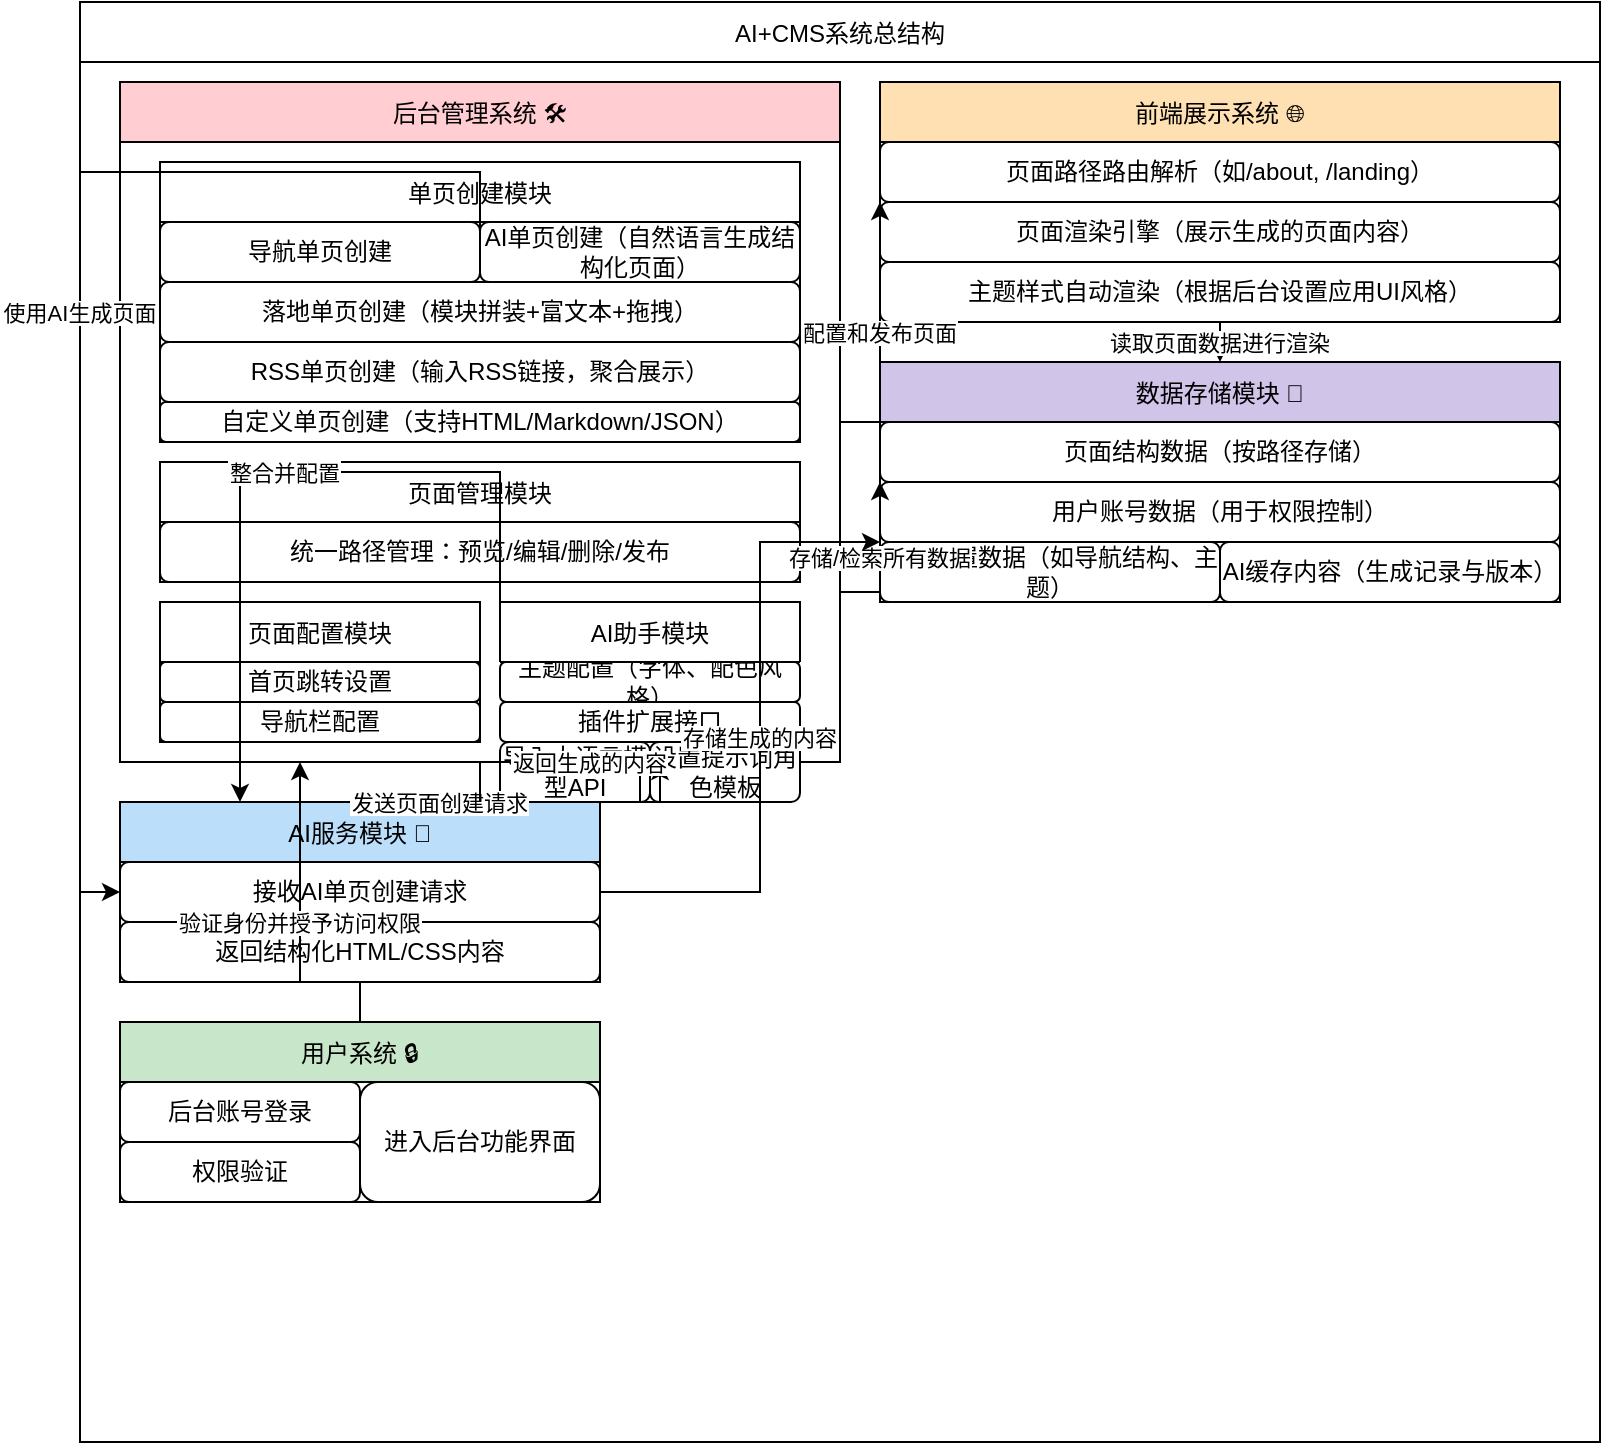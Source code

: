 <mxfile version="21.4.0" type="device">
  <diagram id="ai-cms-system-architecture" name="AI+CMS系统结构图">
    <mxGraphModel dx="1422" dy="762" grid="1" gridSize="10" guides="1" tooltips="1" connect="1" arrows="1" fold="1" page="1" pageScale="1" pageWidth="850" pageHeight="1100" math="0" shadow="0">
      <root>
        <mxCell id="0"/>
        <mxCell id="1" parent="0"/>
        <!-- Main Container -->
        <mxCell id="main-container" value="AI+CMS系统总结构" style="swimlane;fontStyle=0;childLayout=stackLayout;horizontal=1;startSize=30;horizontalStack=0;resizeParent=1;resizeParentMax=0;resizeLast=0;collapsible=0;marginBottom=0;fillColor=none;" parent="1" vertex="1">
          <mxGeometry x="40" y="40" width="760" height="720" as="geometry"/>
        </mxCell>
        
        <!-- Backend Management System -->
        <mxCell id="backend" value="后台管理系统 🛠" style="swimlane;fontStyle=0;childLayout=stackLayout;horizontal=1;startSize=30;horizontalStack=0;resizeParent=1;resizeParentMax=0;resizeLast=0;collapsible=0;marginBottom=0;fillColor=#FFCDD2;" parent="1" vertex="1">
          <mxGeometry x="60" y="80" width="360" height="340" as="geometry"/>
        </mxCell>
        
        <mxCell id="page-creation" value="单页创建模块" style="swimlane;fontStyle=0;childLayout=stackLayout;horizontal=1;startSize=30;horizontalStack=0;resizeParent=1;resizeParentMax=0;resizeLast=0;collapsible=0;marginBottom=0;" parent="backend" vertex="1">
          <mxGeometry x="20" y="40" width="320" height="140" as="geometry"/>
        </mxCell>
        
        <mxCell id="nav-page" value="导航单页创建" style="rounded=1;whiteSpace=wrap;" parent="page-creation" vertex="1">
          <mxGeometry y="30" width="160" height="30" as="geometry"/>
        </mxCell>
        
        <mxCell id="landing-page" value="落地单页创建（模块拼装+富文本+拖拽）" style="rounded=1;whiteSpace=wrap;" parent="page-creation" vertex="1">
          <mxGeometry y="60" width="320" height="30" as="geometry"/>
        </mxCell>
        
        <mxCell id="rss-page" value="RSS单页创建（输入RSS链接，聚合展示）" style="rounded=1;whiteSpace=wrap;" parent="page-creation" vertex="1">
          <mxGeometry y="90" width="320" height="30" as="geometry"/>
        </mxCell>
        
        <mxCell id="ai-page" value="AI单页创建（自然语言生成结构化页面）" style="rounded=1;whiteSpace=wrap;" parent="page-creation" vertex="1">
          <mxGeometry x="160" y="30" width="160" height="30" as="geometry"/>
        </mxCell>
        
        <mxCell id="custom-page" value="自定义单页创建（支持HTML/Markdown/JSON）" style="rounded=1;whiteSpace=wrap;" parent="page-creation" vertex="1">
          <mxGeometry y="120" width="320" height="20" as="geometry"/>
        </mxCell>
        
        <!-- Page Management Module -->
        <mxCell id="page-management" value="页面管理模块" style="swimlane;fontStyle=0;childLayout=stackLayout;horizontal=1;startSize=30;horizontalStack=0;resizeParent=1;resizeParentMax=0;resizeLast=0;collapsible=0;marginBottom=0;" parent="backend" vertex="1">
          <mxGeometry x="20" y="190" width="320" height="60" as="geometry"/>
        </mxCell>
        
        <mxCell id="path-management" value="统一路径管理：预览/编辑/删除/发布" style="rounded=1;whiteSpace=wrap;" parent="page-management" vertex="1">
          <mxGeometry y="30" width="320" height="30" as="geometry"/>
        </mxCell>
        
        <!-- Page Config Module -->
        <mxCell id="page-config" value="页面配置模块" style="swimlane;fontStyle=0;childLayout=stackLayout;horizontal=1;startSize=30;horizontalStack=0;resizeParent=1;resizeParentMax=0;resizeLast=0;collapsible=0;marginBottom=0;" parent="backend" vertex="1">
          <mxGeometry x="20" y="260" width="160" height="70" as="geometry"/>
        </mxCell>
        
        <mxCell id="homepage-settings" value="首页跳转设置" style="rounded=1;whiteSpace=wrap;" parent="page-config" vertex="1">
          <mxGeometry y="30" width="160" height="20" as="geometry"/>
        </mxCell>
        
        <mxCell id="navbar-config" value="导航栏配置" style="rounded=1;whiteSpace=wrap;" parent="page-config" vertex="1">
          <mxGeometry y="50" width="160" height="20" as="geometry"/>
        </mxCell>
        
        <mxCell id="theme-config" value="主题配置（字体、配色风格）" style="rounded=1;whiteSpace=wrap;" parent="backend" vertex="1">
          <mxGeometry x="190" y="290" width="150" height="20" as="geometry"/>
        </mxCell>
        
        <mxCell id="plugin-interface" value="插件扩展接口" style="rounded=1;whiteSpace=wrap;" parent="backend" vertex="1">
          <mxGeometry x="190" y="310" width="150" height="20" as="geometry"/>
        </mxCell>
        
        <!-- AI Assistant Module -->
        <mxCell id="ai-assistant" value="AI助手模块" style="swimlane;fontStyle=0;childLayout=stackLayout;horizontal=1;startSize=30;horizontalStack=0;resizeParent=1;resizeParentMax=0;resizeLast=0;collapsible=0;marginBottom=0;" parent="backend" vertex="1">
          <mxGeometry x="190" y="260" width="150" height="30" as="geometry"/>
        </mxCell>
        
        <mxCell id="llm-api" value="导入大语言模型API" style="rounded=1;whiteSpace=wrap;" parent="backend" vertex="1">
          <mxGeometry x="190" y="330" width="75" height="30" as="geometry"/>
        </mxCell>
        
        <mxCell id="prompt-template" value="设置提示词角色模板" style="rounded=1;whiteSpace=wrap;" parent="backend" vertex="1">
          <mxGeometry x="265" y="330" width="75" height="30" as="geometry"/>
        </mxCell>
        
        <!-- AI Service Module -->
        <mxCell id="ai-service" value="AI服务模块 🤖" style="swimlane;fontStyle=0;childLayout=stackLayout;horizontal=1;startSize=30;horizontalStack=0;resizeParent=1;resizeParentMax=0;resizeLast=0;collapsible=0;marginBottom=0;fillColor=#BBDEFB;" parent="1" vertex="1">
          <mxGeometry x="60" y="440" width="240" height="90" as="geometry"/>
        </mxCell>
        
        <mxCell id="process-ai-requests" value="接收AI单页创建请求" style="rounded=1;whiteSpace=wrap;" parent="ai-service" vertex="1">
          <mxGeometry y="30" width="240" height="30" as="geometry"/>
        </mxCell>
        
        <mxCell id="return-structured-content" value="返回结构化HTML/CSS内容" style="rounded=1;whiteSpace=wrap;" parent="ai-service" vertex="1">
          <mxGeometry y="60" width="240" height="30" as="geometry"/>
        </mxCell>
        
        <!-- User System -->
        <mxCell id="user-system" value="用户系统 🔒" style="swimlane;fontStyle=0;childLayout=stackLayout;horizontal=1;startSize=30;horizontalStack=0;resizeParent=1;resizeParentMax=0;resizeLast=0;collapsible=0;marginBottom=0;fillColor=#C8E6C9;" parent="1" vertex="1">
          <mxGeometry x="60" y="550" width="240" height="90" as="geometry"/>
        </mxCell>
        
        <mxCell id="account-login" value="后台账号登录" style="rounded=1;whiteSpace=wrap;" parent="user-system" vertex="1">
          <mxGeometry y="30" width="120" height="30" as="geometry"/>
        </mxCell>
        
        <mxCell id="permission-verification" value="权限验证" style="rounded=1;whiteSpace=wrap;" parent="user-system" vertex="1">
          <mxGeometry y="60" width="120" height="30" as="geometry"/>
        </mxCell>
        
        <mxCell id="backend-access" value="进入后台功能界面" style="rounded=1;whiteSpace=wrap;" parent="user-system" vertex="1">
          <mxGeometry x="120" y="30" width="120" height="60" as="geometry"/>
        </mxCell>
        
        <!-- Frontend Display System -->
        <mxCell id="frontend" value="前端展示系统 🌐" style="swimlane;fontStyle=0;childLayout=stackLayout;horizontal=1;startSize=30;horizontalStack=0;resizeParent=1;resizeParentMax=0;resizeLast=0;collapsible=0;marginBottom=0;fillColor=#FFE0B2;" parent="1" vertex="1">
          <mxGeometry x="440" y="80" width="340" height="120" as="geometry"/>
        </mxCell>
        
        <mxCell id="path-router" value="页面路径路由解析（如/about, /landing）" style="rounded=1;whiteSpace=wrap;" parent="frontend" vertex="1">
          <mxGeometry y="30" width="340" height="30" as="geometry"/>
        </mxCell>
        
        <mxCell id="rendering-engine" value="页面渲染引擎（展示生成的页面内容）" style="rounded=1;whiteSpace=wrap;" parent="frontend" vertex="1">
          <mxGeometry y="60" width="340" height="30" as="geometry"/>
        </mxCell>
        
        <mxCell id="theme-renderer" value="主题样式自动渲染（根据后台设置应用UI风格）" style="rounded=1;whiteSpace=wrap;" parent="frontend" vertex="1">
          <mxGeometry y="90" width="340" height="30" as="geometry"/>
        </mxCell>
        
        <!-- Data Storage Module -->
        <mxCell id="data-storage" value="数据存储模块 📁" style="swimlane;fontStyle=0;childLayout=stackLayout;horizontal=1;startSize=30;horizontalStack=0;resizeParent=1;resizeParentMax=0;resizeLast=0;collapsible=0;marginBottom=0;fillColor=#D1C4E9;" parent="1" vertex="1">
          <mxGeometry x="440" y="220" width="340" height="120" as="geometry"/>
        </mxCell>
        
        <mxCell id="page-data" value="页面结构数据（按路径存储）" style="rounded=1;whiteSpace=wrap;" parent="data-storage" vertex="1">
          <mxGeometry y="30" width="340" height="30" as="geometry"/>
        </mxCell>
        
        <mxCell id="user-data" value="用户账号数据（用于权限控制）" style="rounded=1;whiteSpace=wrap;" parent="data-storage" vertex="1">
          <mxGeometry y="60" width="340" height="30" as="geometry"/>
        </mxCell>
        
        <mxCell id="config-data" value="页面配置数据（如导航结构、主题）" style="rounded=1;whiteSpace=wrap;" parent="data-storage" vertex="1">
          <mxGeometry y="90" width="170" height="30" as="geometry"/>
        </mxCell>
        
        <mxCell id="ai-cache" value="AI缓存内容（生成记录与版本）" style="rounded=1;whiteSpace=wrap;" parent="data-storage" vertex="1">
          <mxGeometry x="170" y="90" width="170" height="30" as="geometry"/>
        </mxCell>
        
        <!-- Connections/Relationships -->
        <mxCell id="backend-to-ai" value="发送页面创建请求" style="edgeStyle=orthogonalEdgeStyle;rounded=0;orthogonalLoop=1;jettySize=auto;exitX=0.5;exitY=1;exitDx=0;exitDy=0;entryX=0.5;entryY=0;" parent="1" source="backend" target="ai-service" edge="1">
          <mxGeometry relative="1" as="geometry"/>
        </mxCell>
        
        <mxCell id="ai-to-backend" value="返回生成的内容" style="edgeStyle=orthogonalEdgeStyle;rounded=0;orthogonalLoop=1;jettySize=auto;exitX=0.75;exitY=0;exitDx=0;exitDy=0;entryX=0.75;entryY=1;" parent="1" source="ai-service" target="backend" edge="1">
          <mxGeometry relative="1" as="geometry"/>
        </mxCell>
        
        <mxCell id="user-to-backend" value="验证身份并授予访问权限" style="edgeStyle=orthogonalEdgeStyle;rounded=0;orthogonalLoop=1;jettySize=auto;exitX=0.5;exitY=0;exitDx=0;exitDy=0;entryX=0.25;entryY=1;" parent="1" source="user-system" target="backend" edge="1">
          <mxGeometry relative="1" as="geometry">
            <Array as="points">
              <mxPoint x="180" y="530"/>
              <mxPoint x="150" y="530"/>
            </Array>
          </mxGeometry>
        </mxCell>
        
        <mxCell id="backend-to-frontend" value="配置和发布页面" style="edgeStyle=orthogonalEdgeStyle;rounded=0;orthogonalLoop=1;jettySize=auto;exitX=1;exitY=0.5;exitDx=0;exitDy=0;entryX=0;entryY=0.5;" parent="1" source="backend" target="frontend" edge="1">
          <mxGeometry relative="1" as="geometry"/>
        </mxCell>
        
        <mxCell id="frontend-to-data" value="读取页面数据进行渲染" style="edgeStyle=orthogonalEdgeStyle;rounded=0;orthogonalLoop=1;jettySize=auto;exitX=0.5;exitY=1;exitDx=0;exitDy=0;entryX=0.5;entryY=0;" parent="1" source="frontend" target="data-storage" edge="1">
          <mxGeometry relative="1" as="geometry"/>
        </mxCell>
        
        <mxCell id="backend-to-data" value="存储/检索所有数据" style="edgeStyle=orthogonalEdgeStyle;rounded=0;orthogonalLoop=1;jettySize=auto;exitX=1;exitY=0.75;exitDx=0;exitDy=0;entryX=0;entryY=0.5;" parent="1" source="backend" target="data-storage" edge="1">
          <mxGeometry relative="1" as="geometry"/>
        </mxCell>
        
        <mxCell id="ai-to-data" value="存储生成的内容" style="edgeStyle=orthogonalEdgeStyle;rounded=0;orthogonalLoop=1;jettySize=auto;exitX=1;exitY=0.5;exitDx=0;exitDy=0;entryX=0;entryY=0.75;" parent="1" source="ai-service" target="data-storage" edge="1">
          <mxGeometry relative="1" as="geometry">
            <Array as="points">
              <mxPoint x="380" y="485"/>
              <mxPoint x="380" y="310"/>
            </Array>
          </mxGeometry>
        </mxCell>
        
        <mxCell id="aipage-to-aiservice" value="使用AI生成页面" style="edgeStyle=orthogonalEdgeStyle;rounded=0;orthogonalLoop=1;jettySize=auto;exitX=0;exitY=0.5;exitDx=0;exitDy=0;entryX=0;entryY=0.5;" parent="1" source="ai-page" target="ai-service" edge="1">
          <mxGeometry relative="1" as="geometry">
            <Array as="points">
              <mxPoint x="40" y="125"/>
              <mxPoint x="40" y="485"/>
            </Array>
          </mxGeometry>
        </mxCell>
        
        <mxCell id="aiassistant-to-aiservice" value="整合并配置" style="edgeStyle=orthogonalEdgeStyle;rounded=0;orthogonalLoop=1;jettySize=auto;exitX=0;exitY=0.5;exitDx=0;exitDy=0;entryX=0.25;entryY=0;" parent="1" source="ai-assistant" target="ai-service" edge="1">
          <mxGeometry relative="1" as="geometry">
            <Array as="points">
              <mxPoint x="120" y="275"/>
            </Array>
          </mxGeometry>
        </mxCell>
        
      </root>
    </mxGraphModel>
  </diagram>
</mxfile>
